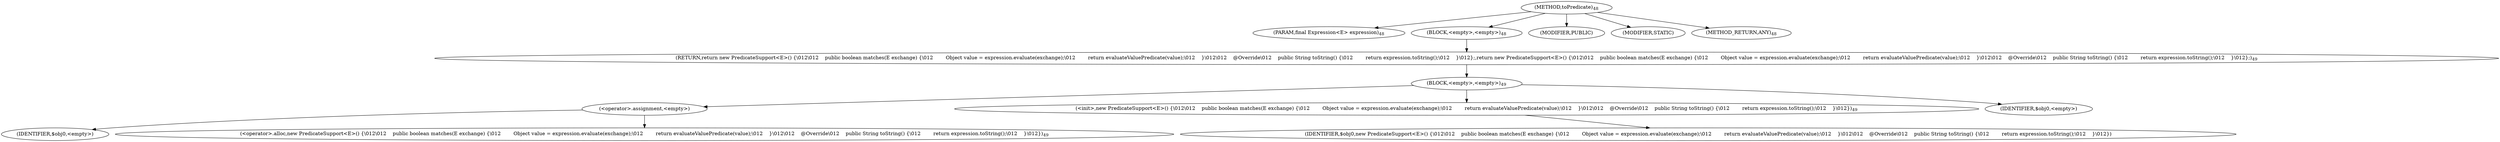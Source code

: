digraph "toPredicate" {  
"23" [label = <(METHOD,toPredicate)<SUB>48</SUB>> ]
"24" [label = <(PARAM,final Expression&lt;E&gt; expression)<SUB>48</SUB>> ]
"25" [label = <(BLOCK,&lt;empty&gt;,&lt;empty&gt;)<SUB>48</SUB>> ]
"26" [label = <(RETURN,return new PredicateSupport&lt;E&gt;() {\012\012    public boolean matches(E exchange) {\012        Object value = expression.evaluate(exchange);\012        return evaluateValuePredicate(value);\012    }\012\012    @Override\012    public String toString() {\012        return expression.toString();\012    }\012};,return new PredicateSupport&lt;E&gt;() {\012\012    public boolean matches(E exchange) {\012        Object value = expression.evaluate(exchange);\012        return evaluateValuePredicate(value);\012    }\012\012    @Override\012    public String toString() {\012        return expression.toString();\012    }\012};)<SUB>49</SUB>> ]
"27" [label = <(BLOCK,&lt;empty&gt;,&lt;empty&gt;)<SUB>49</SUB>> ]
"28" [label = <(&lt;operator&gt;.assignment,&lt;empty&gt;)> ]
"29" [label = <(IDENTIFIER,$obj0,&lt;empty&gt;)> ]
"30" [label = <(&lt;operator&gt;.alloc,new PredicateSupport&lt;E&gt;() {\012\012    public boolean matches(E exchange) {\012        Object value = expression.evaluate(exchange);\012        return evaluateValuePredicate(value);\012    }\012\012    @Override\012    public String toString() {\012        return expression.toString();\012    }\012})<SUB>49</SUB>> ]
"31" [label = <(&lt;init&gt;,new PredicateSupport&lt;E&gt;() {\012\012    public boolean matches(E exchange) {\012        Object value = expression.evaluate(exchange);\012        return evaluateValuePredicate(value);\012    }\012\012    @Override\012    public String toString() {\012        return expression.toString();\012    }\012})<SUB>49</SUB>> ]
"32" [label = <(IDENTIFIER,$obj0,new PredicateSupport&lt;E&gt;() {\012\012    public boolean matches(E exchange) {\012        Object value = expression.evaluate(exchange);\012        return evaluateValuePredicate(value);\012    }\012\012    @Override\012    public String toString() {\012        return expression.toString();\012    }\012})> ]
"33" [label = <(IDENTIFIER,$obj0,&lt;empty&gt;)> ]
"34" [label = <(MODIFIER,PUBLIC)> ]
"35" [label = <(MODIFIER,STATIC)> ]
"36" [label = <(METHOD_RETURN,ANY)<SUB>48</SUB>> ]
  "23" -> "24" 
  "23" -> "25" 
  "23" -> "34" 
  "23" -> "35" 
  "23" -> "36" 
  "25" -> "26" 
  "26" -> "27" 
  "27" -> "28" 
  "27" -> "31" 
  "27" -> "33" 
  "28" -> "29" 
  "28" -> "30" 
  "31" -> "32" 
}
